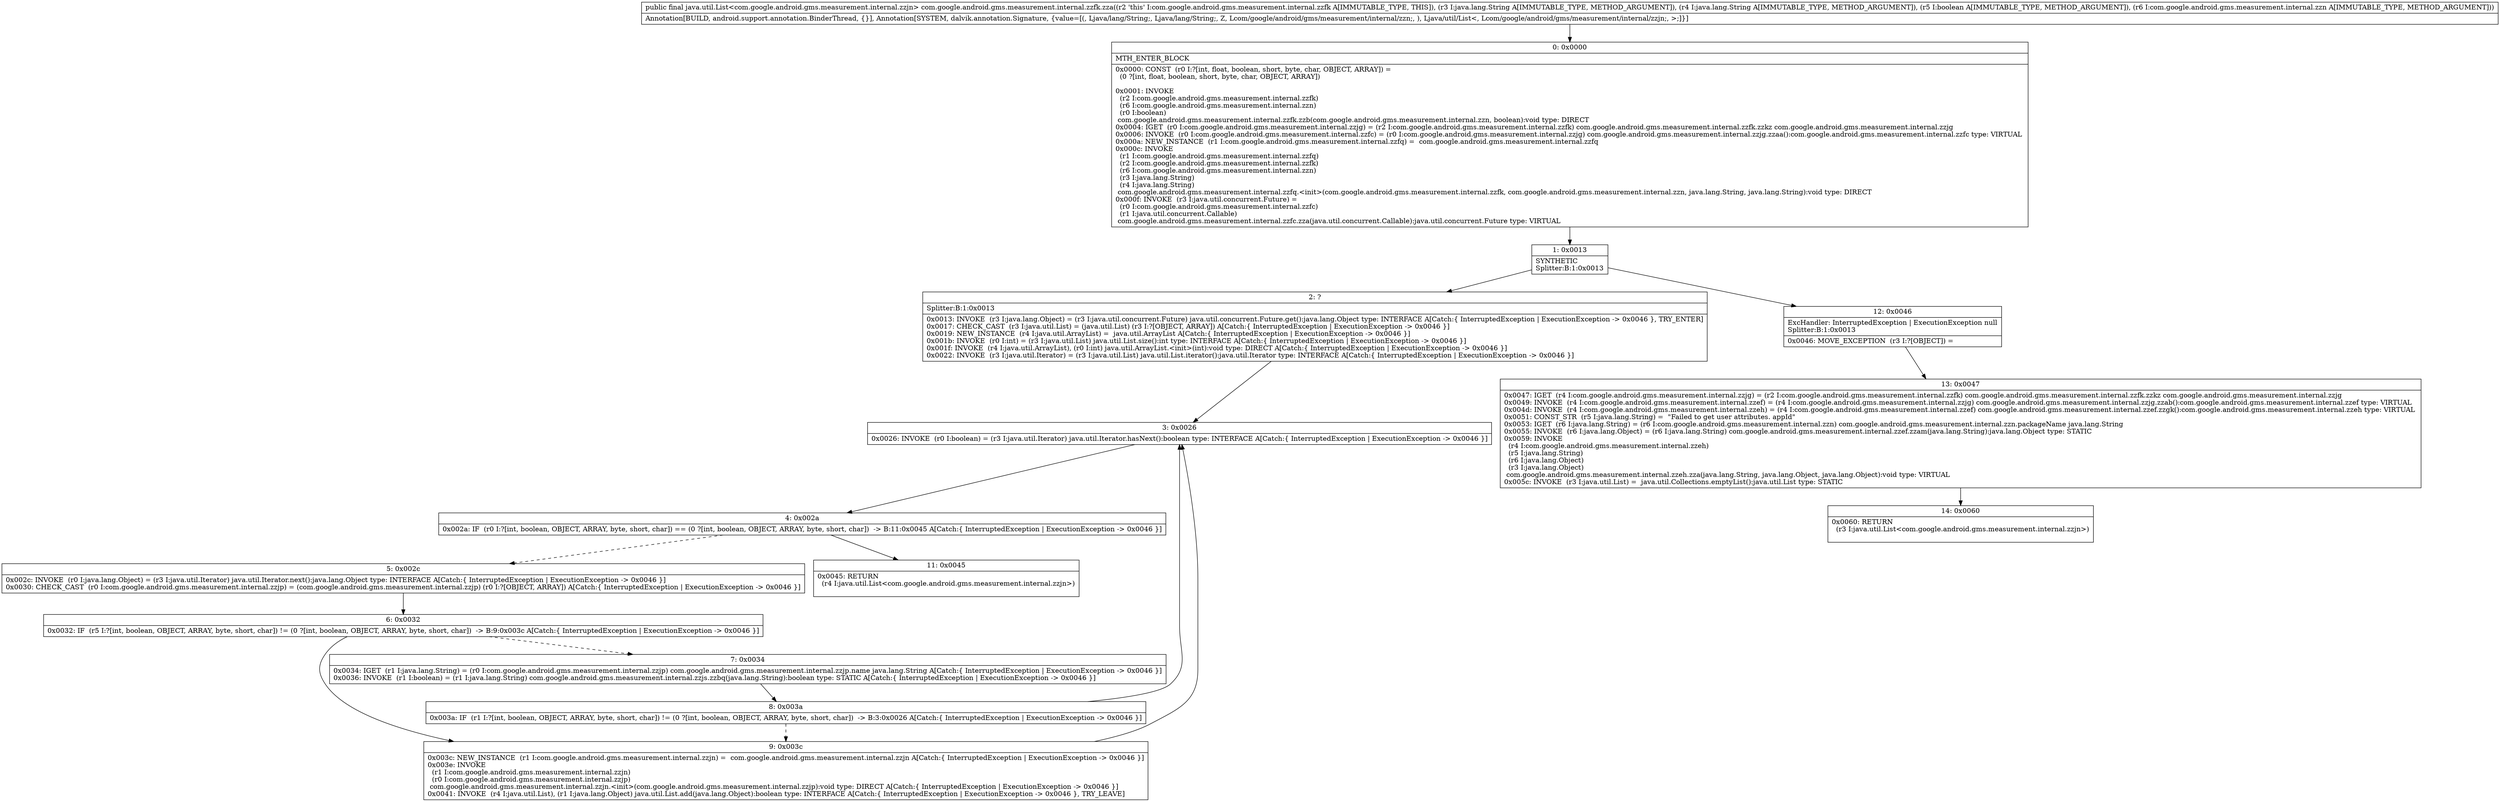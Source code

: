 digraph "CFG forcom.google.android.gms.measurement.internal.zzfk.zza(Ljava\/lang\/String;Ljava\/lang\/String;ZLcom\/google\/android\/gms\/measurement\/internal\/zzn;)Ljava\/util\/List;" {
Node_0 [shape=record,label="{0\:\ 0x0000|MTH_ENTER_BLOCK\l|0x0000: CONST  (r0 I:?[int, float, boolean, short, byte, char, OBJECT, ARRAY]) = \l  (0 ?[int, float, boolean, short, byte, char, OBJECT, ARRAY])\l \l0x0001: INVOKE  \l  (r2 I:com.google.android.gms.measurement.internal.zzfk)\l  (r6 I:com.google.android.gms.measurement.internal.zzn)\l  (r0 I:boolean)\l com.google.android.gms.measurement.internal.zzfk.zzb(com.google.android.gms.measurement.internal.zzn, boolean):void type: DIRECT \l0x0004: IGET  (r0 I:com.google.android.gms.measurement.internal.zzjg) = (r2 I:com.google.android.gms.measurement.internal.zzfk) com.google.android.gms.measurement.internal.zzfk.zzkz com.google.android.gms.measurement.internal.zzjg \l0x0006: INVOKE  (r0 I:com.google.android.gms.measurement.internal.zzfc) = (r0 I:com.google.android.gms.measurement.internal.zzjg) com.google.android.gms.measurement.internal.zzjg.zzaa():com.google.android.gms.measurement.internal.zzfc type: VIRTUAL \l0x000a: NEW_INSTANCE  (r1 I:com.google.android.gms.measurement.internal.zzfq) =  com.google.android.gms.measurement.internal.zzfq \l0x000c: INVOKE  \l  (r1 I:com.google.android.gms.measurement.internal.zzfq)\l  (r2 I:com.google.android.gms.measurement.internal.zzfk)\l  (r6 I:com.google.android.gms.measurement.internal.zzn)\l  (r3 I:java.lang.String)\l  (r4 I:java.lang.String)\l com.google.android.gms.measurement.internal.zzfq.\<init\>(com.google.android.gms.measurement.internal.zzfk, com.google.android.gms.measurement.internal.zzn, java.lang.String, java.lang.String):void type: DIRECT \l0x000f: INVOKE  (r3 I:java.util.concurrent.Future) = \l  (r0 I:com.google.android.gms.measurement.internal.zzfc)\l  (r1 I:java.util.concurrent.Callable)\l com.google.android.gms.measurement.internal.zzfc.zza(java.util.concurrent.Callable):java.util.concurrent.Future type: VIRTUAL \l}"];
Node_1 [shape=record,label="{1\:\ 0x0013|SYNTHETIC\lSplitter:B:1:0x0013\l}"];
Node_2 [shape=record,label="{2\:\ ?|Splitter:B:1:0x0013\l|0x0013: INVOKE  (r3 I:java.lang.Object) = (r3 I:java.util.concurrent.Future) java.util.concurrent.Future.get():java.lang.Object type: INTERFACE A[Catch:\{ InterruptedException \| ExecutionException \-\> 0x0046 \}, TRY_ENTER]\l0x0017: CHECK_CAST  (r3 I:java.util.List) = (java.util.List) (r3 I:?[OBJECT, ARRAY]) A[Catch:\{ InterruptedException \| ExecutionException \-\> 0x0046 \}]\l0x0019: NEW_INSTANCE  (r4 I:java.util.ArrayList) =  java.util.ArrayList A[Catch:\{ InterruptedException \| ExecutionException \-\> 0x0046 \}]\l0x001b: INVOKE  (r0 I:int) = (r3 I:java.util.List) java.util.List.size():int type: INTERFACE A[Catch:\{ InterruptedException \| ExecutionException \-\> 0x0046 \}]\l0x001f: INVOKE  (r4 I:java.util.ArrayList), (r0 I:int) java.util.ArrayList.\<init\>(int):void type: DIRECT A[Catch:\{ InterruptedException \| ExecutionException \-\> 0x0046 \}]\l0x0022: INVOKE  (r3 I:java.util.Iterator) = (r3 I:java.util.List) java.util.List.iterator():java.util.Iterator type: INTERFACE A[Catch:\{ InterruptedException \| ExecutionException \-\> 0x0046 \}]\l}"];
Node_3 [shape=record,label="{3\:\ 0x0026|0x0026: INVOKE  (r0 I:boolean) = (r3 I:java.util.Iterator) java.util.Iterator.hasNext():boolean type: INTERFACE A[Catch:\{ InterruptedException \| ExecutionException \-\> 0x0046 \}]\l}"];
Node_4 [shape=record,label="{4\:\ 0x002a|0x002a: IF  (r0 I:?[int, boolean, OBJECT, ARRAY, byte, short, char]) == (0 ?[int, boolean, OBJECT, ARRAY, byte, short, char])  \-\> B:11:0x0045 A[Catch:\{ InterruptedException \| ExecutionException \-\> 0x0046 \}]\l}"];
Node_5 [shape=record,label="{5\:\ 0x002c|0x002c: INVOKE  (r0 I:java.lang.Object) = (r3 I:java.util.Iterator) java.util.Iterator.next():java.lang.Object type: INTERFACE A[Catch:\{ InterruptedException \| ExecutionException \-\> 0x0046 \}]\l0x0030: CHECK_CAST  (r0 I:com.google.android.gms.measurement.internal.zzjp) = (com.google.android.gms.measurement.internal.zzjp) (r0 I:?[OBJECT, ARRAY]) A[Catch:\{ InterruptedException \| ExecutionException \-\> 0x0046 \}]\l}"];
Node_6 [shape=record,label="{6\:\ 0x0032|0x0032: IF  (r5 I:?[int, boolean, OBJECT, ARRAY, byte, short, char]) != (0 ?[int, boolean, OBJECT, ARRAY, byte, short, char])  \-\> B:9:0x003c A[Catch:\{ InterruptedException \| ExecutionException \-\> 0x0046 \}]\l}"];
Node_7 [shape=record,label="{7\:\ 0x0034|0x0034: IGET  (r1 I:java.lang.String) = (r0 I:com.google.android.gms.measurement.internal.zzjp) com.google.android.gms.measurement.internal.zzjp.name java.lang.String A[Catch:\{ InterruptedException \| ExecutionException \-\> 0x0046 \}]\l0x0036: INVOKE  (r1 I:boolean) = (r1 I:java.lang.String) com.google.android.gms.measurement.internal.zzjs.zzbq(java.lang.String):boolean type: STATIC A[Catch:\{ InterruptedException \| ExecutionException \-\> 0x0046 \}]\l}"];
Node_8 [shape=record,label="{8\:\ 0x003a|0x003a: IF  (r1 I:?[int, boolean, OBJECT, ARRAY, byte, short, char]) != (0 ?[int, boolean, OBJECT, ARRAY, byte, short, char])  \-\> B:3:0x0026 A[Catch:\{ InterruptedException \| ExecutionException \-\> 0x0046 \}]\l}"];
Node_9 [shape=record,label="{9\:\ 0x003c|0x003c: NEW_INSTANCE  (r1 I:com.google.android.gms.measurement.internal.zzjn) =  com.google.android.gms.measurement.internal.zzjn A[Catch:\{ InterruptedException \| ExecutionException \-\> 0x0046 \}]\l0x003e: INVOKE  \l  (r1 I:com.google.android.gms.measurement.internal.zzjn)\l  (r0 I:com.google.android.gms.measurement.internal.zzjp)\l com.google.android.gms.measurement.internal.zzjn.\<init\>(com.google.android.gms.measurement.internal.zzjp):void type: DIRECT A[Catch:\{ InterruptedException \| ExecutionException \-\> 0x0046 \}]\l0x0041: INVOKE  (r4 I:java.util.List), (r1 I:java.lang.Object) java.util.List.add(java.lang.Object):boolean type: INTERFACE A[Catch:\{ InterruptedException \| ExecutionException \-\> 0x0046 \}, TRY_LEAVE]\l}"];
Node_11 [shape=record,label="{11\:\ 0x0045|0x0045: RETURN  \l  (r4 I:java.util.List\<com.google.android.gms.measurement.internal.zzjn\>)\l \l}"];
Node_12 [shape=record,label="{12\:\ 0x0046|ExcHandler: InterruptedException \| ExecutionException null\lSplitter:B:1:0x0013\l|0x0046: MOVE_EXCEPTION  (r3 I:?[OBJECT]) =  \l}"];
Node_13 [shape=record,label="{13\:\ 0x0047|0x0047: IGET  (r4 I:com.google.android.gms.measurement.internal.zzjg) = (r2 I:com.google.android.gms.measurement.internal.zzfk) com.google.android.gms.measurement.internal.zzfk.zzkz com.google.android.gms.measurement.internal.zzjg \l0x0049: INVOKE  (r4 I:com.google.android.gms.measurement.internal.zzef) = (r4 I:com.google.android.gms.measurement.internal.zzjg) com.google.android.gms.measurement.internal.zzjg.zzab():com.google.android.gms.measurement.internal.zzef type: VIRTUAL \l0x004d: INVOKE  (r4 I:com.google.android.gms.measurement.internal.zzeh) = (r4 I:com.google.android.gms.measurement.internal.zzef) com.google.android.gms.measurement.internal.zzef.zzgk():com.google.android.gms.measurement.internal.zzeh type: VIRTUAL \l0x0051: CONST_STR  (r5 I:java.lang.String) =  \"Failed to get user attributes. appId\" \l0x0053: IGET  (r6 I:java.lang.String) = (r6 I:com.google.android.gms.measurement.internal.zzn) com.google.android.gms.measurement.internal.zzn.packageName java.lang.String \l0x0055: INVOKE  (r6 I:java.lang.Object) = (r6 I:java.lang.String) com.google.android.gms.measurement.internal.zzef.zzam(java.lang.String):java.lang.Object type: STATIC \l0x0059: INVOKE  \l  (r4 I:com.google.android.gms.measurement.internal.zzeh)\l  (r5 I:java.lang.String)\l  (r6 I:java.lang.Object)\l  (r3 I:java.lang.Object)\l com.google.android.gms.measurement.internal.zzeh.zza(java.lang.String, java.lang.Object, java.lang.Object):void type: VIRTUAL \l0x005c: INVOKE  (r3 I:java.util.List) =  java.util.Collections.emptyList():java.util.List type: STATIC \l}"];
Node_14 [shape=record,label="{14\:\ 0x0060|0x0060: RETURN  \l  (r3 I:java.util.List\<com.google.android.gms.measurement.internal.zzjn\>)\l \l}"];
MethodNode[shape=record,label="{public final java.util.List\<com.google.android.gms.measurement.internal.zzjn\> com.google.android.gms.measurement.internal.zzfk.zza((r2 'this' I:com.google.android.gms.measurement.internal.zzfk A[IMMUTABLE_TYPE, THIS]), (r3 I:java.lang.String A[IMMUTABLE_TYPE, METHOD_ARGUMENT]), (r4 I:java.lang.String A[IMMUTABLE_TYPE, METHOD_ARGUMENT]), (r5 I:boolean A[IMMUTABLE_TYPE, METHOD_ARGUMENT]), (r6 I:com.google.android.gms.measurement.internal.zzn A[IMMUTABLE_TYPE, METHOD_ARGUMENT]))  | Annotation[BUILD, android.support.annotation.BinderThread, \{\}], Annotation[SYSTEM, dalvik.annotation.Signature, \{value=[(, Ljava\/lang\/String;, Ljava\/lang\/String;, Z, Lcom\/google\/android\/gms\/measurement\/internal\/zzn;, ), Ljava\/util\/List\<, Lcom\/google\/android\/gms\/measurement\/internal\/zzjn;, \>;]\}]\l}"];
MethodNode -> Node_0;
Node_0 -> Node_1;
Node_1 -> Node_2;
Node_1 -> Node_12;
Node_2 -> Node_3;
Node_3 -> Node_4;
Node_4 -> Node_5[style=dashed];
Node_4 -> Node_11;
Node_5 -> Node_6;
Node_6 -> Node_7[style=dashed];
Node_6 -> Node_9;
Node_7 -> Node_8;
Node_8 -> Node_3;
Node_8 -> Node_9[style=dashed];
Node_9 -> Node_3;
Node_12 -> Node_13;
Node_13 -> Node_14;
}


